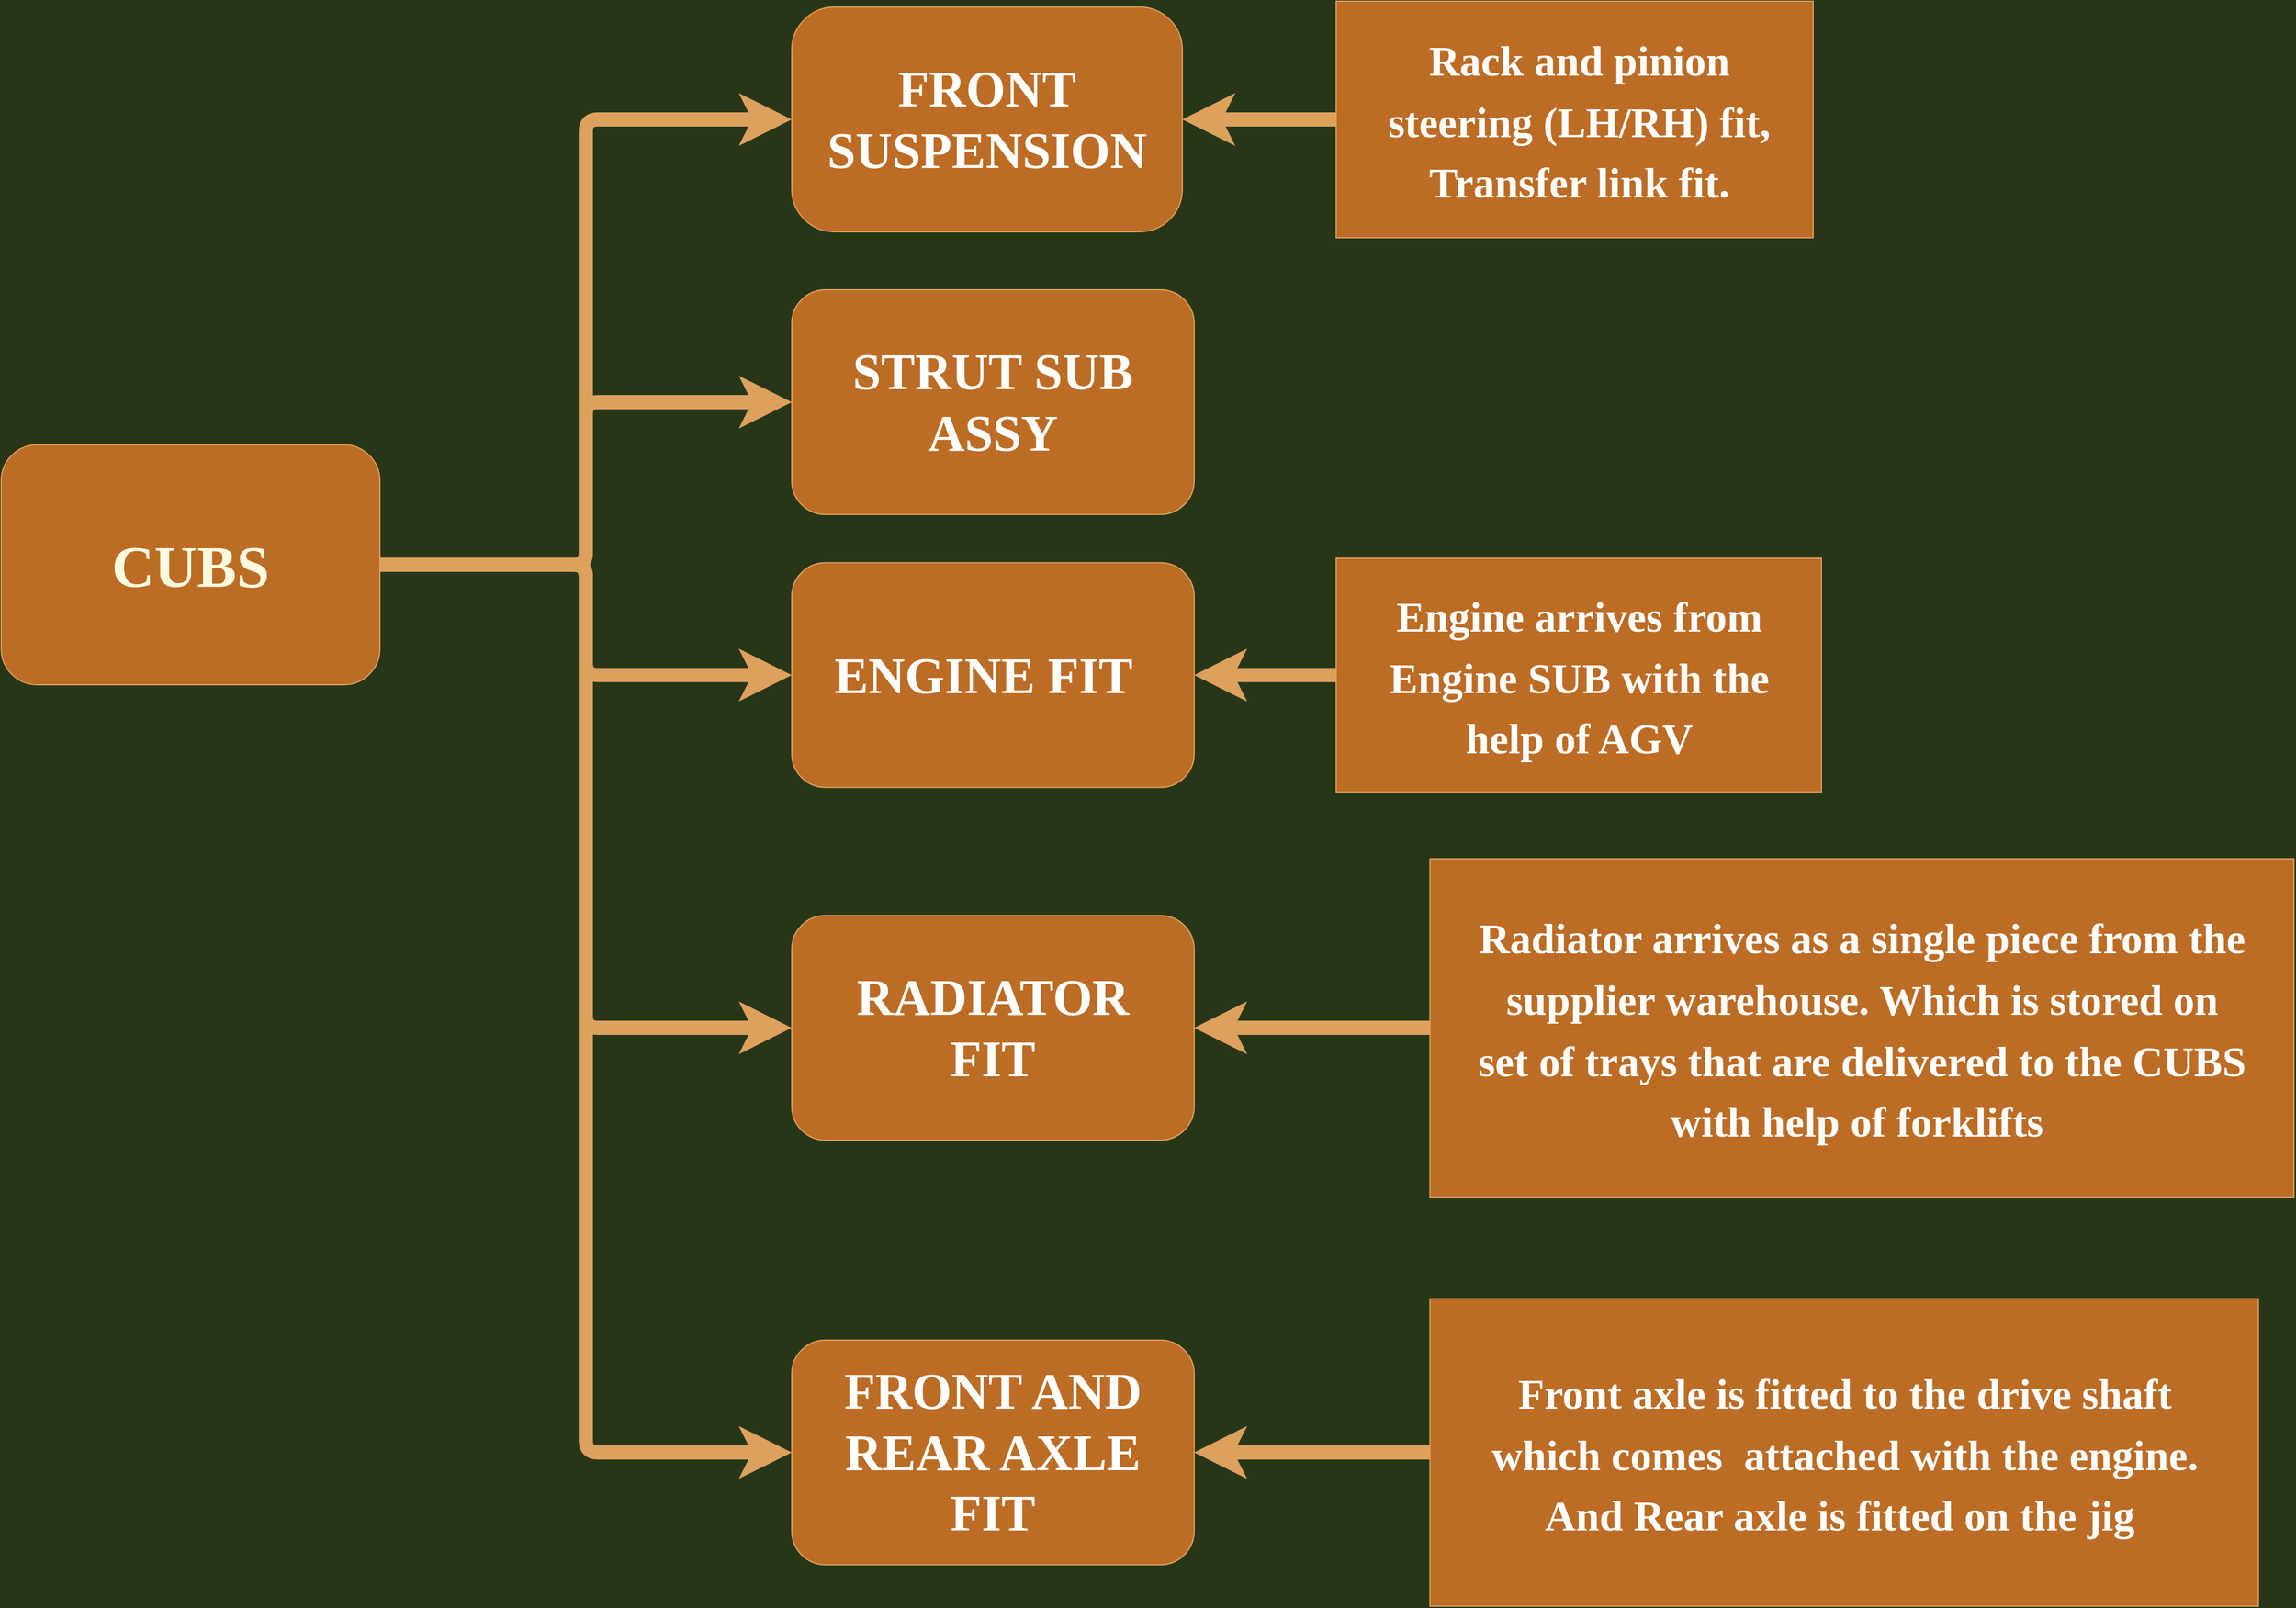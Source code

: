 <mxfile version="20.1.1" type="github">
  <diagram id="cRw-VYWoPvHANDeG3xPr" name="Page-1">
    <mxGraphModel dx="5743" dy="1573" grid="1" gridSize="10" guides="1" tooltips="1" connect="1" arrows="1" fold="1" page="1" pageScale="1" pageWidth="2336" pageHeight="1654" background="#283618" math="0" shadow="0">
      <root>
        <mxCell id="0" />
        <mxCell id="1" parent="0" />
        <mxCell id="abjZrDlXF4aJcoHiIfDN-7" style="edgeStyle=orthogonalEdgeStyle;curved=0;rounded=1;sketch=0;orthogonalLoop=1;jettySize=auto;html=1;entryX=0;entryY=0.5;entryDx=0;entryDy=0;fontFamily=Tahoma;fontSize=64;fontColor=#FFD505;strokeColor=#DDA15E;fillColor=#BC6C25;strokeWidth=12;" edge="1" parent="1" source="abjZrDlXF4aJcoHiIfDN-1" target="abjZrDlXF4aJcoHiIfDN-3">
          <mxGeometry relative="1" as="geometry" />
        </mxCell>
        <mxCell id="abjZrDlXF4aJcoHiIfDN-8" style="edgeStyle=orthogonalEdgeStyle;curved=0;rounded=1;sketch=0;orthogonalLoop=1;jettySize=auto;html=1;entryX=0;entryY=0.5;entryDx=0;entryDy=0;fontFamily=Tahoma;fontSize=64;fontColor=#FFD505;strokeColor=#DDA15E;fillColor=#BC6C25;strokeWidth=12;" edge="1" parent="1" source="abjZrDlXF4aJcoHiIfDN-1" target="abjZrDlXF4aJcoHiIfDN-4">
          <mxGeometry relative="1" as="geometry" />
        </mxCell>
        <mxCell id="abjZrDlXF4aJcoHiIfDN-10" style="edgeStyle=orthogonalEdgeStyle;curved=0;rounded=1;sketch=0;orthogonalLoop=1;jettySize=auto;html=1;entryX=0;entryY=0.5;entryDx=0;entryDy=0;fontFamily=Tahoma;fontSize=64;fontColor=#FFD505;strokeColor=#DDA15E;fillColor=#BC6C25;strokeWidth=12;" edge="1" parent="1" source="abjZrDlXF4aJcoHiIfDN-1" target="abjZrDlXF4aJcoHiIfDN-5">
          <mxGeometry relative="1" as="geometry" />
        </mxCell>
        <mxCell id="abjZrDlXF4aJcoHiIfDN-11" style="edgeStyle=orthogonalEdgeStyle;curved=0;rounded=1;sketch=0;orthogonalLoop=1;jettySize=auto;html=1;entryX=0;entryY=0.5;entryDx=0;entryDy=0;fontFamily=Tahoma;fontSize=64;fontColor=#FFD505;strokeColor=#DDA15E;fillColor=#BC6C25;strokeWidth=12;" edge="1" parent="1" source="abjZrDlXF4aJcoHiIfDN-1" target="abjZrDlXF4aJcoHiIfDN-6">
          <mxGeometry relative="1" as="geometry" />
        </mxCell>
        <mxCell id="abjZrDlXF4aJcoHiIfDN-44" style="edgeStyle=orthogonalEdgeStyle;curved=0;rounded=1;sketch=0;orthogonalLoop=1;jettySize=auto;html=1;entryX=0;entryY=0.5;entryDx=0;entryDy=0;fontFamily=Tahoma;fontSize=36;fontColor=#FFFFFF;strokeColor=#DDA15E;strokeWidth=12;fillColor=#BC6C25;" edge="1" parent="1" source="abjZrDlXF4aJcoHiIfDN-1" target="abjZrDlXF4aJcoHiIfDN-42">
          <mxGeometry relative="1" as="geometry" />
        </mxCell>
        <mxCell id="abjZrDlXF4aJcoHiIfDN-1" value="&lt;font face=&quot;Tahoma&quot; style=&quot;font-size: 50px;&quot;&gt;&lt;b&gt;CUBS&lt;/b&gt;&lt;/font&gt;" style="rounded=1;whiteSpace=wrap;html=1;sketch=0;fontColor=#FEFAE0;strokeColor=#DDA15E;fillColor=#BC6C25;" vertex="1" parent="1">
          <mxGeometry x="-2141" y="524" width="320" height="203" as="geometry" />
        </mxCell>
        <mxCell id="abjZrDlXF4aJcoHiIfDN-3" value="" style="rounded=1;whiteSpace=wrap;html=1;sketch=0;fontFamily=Tahoma;fontSize=64;fontColor=#FFD505;strokeColor=#DDA15E;fillColor=#BC6C25;arcSize=19;" vertex="1" parent="1">
          <mxGeometry x="-1473" y="154" width="330" height="190" as="geometry" />
        </mxCell>
        <mxCell id="abjZrDlXF4aJcoHiIfDN-4" value="" style="rounded=1;whiteSpace=wrap;html=1;sketch=0;fontFamily=Tahoma;fontSize=64;fontColor=#FFD505;strokeColor=#DDA15E;fillColor=#BC6C25;" vertex="1" parent="1">
          <mxGeometry x="-1473" y="623.75" width="340" height="190" as="geometry" />
        </mxCell>
        <mxCell id="abjZrDlXF4aJcoHiIfDN-5" value="" style="rounded=1;whiteSpace=wrap;html=1;sketch=0;fontFamily=Tahoma;fontSize=64;fontColor=#FFD505;strokeColor=#DDA15E;fillColor=#BC6C25;" vertex="1" parent="1">
          <mxGeometry x="-1473" y="922" width="340" height="190" as="geometry" />
        </mxCell>
        <mxCell id="abjZrDlXF4aJcoHiIfDN-6" value="" style="rounded=1;whiteSpace=wrap;html=1;sketch=0;fontFamily=Tahoma;fontSize=64;fontColor=#FFD505;strokeColor=#DDA15E;fillColor=#BC6C25;" vertex="1" parent="1">
          <mxGeometry x="-1473" y="1281" width="340" height="190" as="geometry" />
        </mxCell>
        <mxCell id="abjZrDlXF4aJcoHiIfDN-13" value="&lt;b&gt;FRONT SUSPENSION&lt;/b&gt;" style="text;html=1;strokeColor=none;fillColor=none;align=center;verticalAlign=middle;whiteSpace=wrap;rounded=0;sketch=0;fontFamily=Tahoma;fontSize=43;fontColor=#FFFFFF;" vertex="1" parent="1">
          <mxGeometry x="-1458" y="169" width="300" height="160" as="geometry" />
        </mxCell>
        <mxCell id="abjZrDlXF4aJcoHiIfDN-15" value="&lt;b&gt;ENGINE FIT&lt;/b&gt;" style="text;html=1;strokeColor=none;fillColor=none;align=center;verticalAlign=middle;whiteSpace=wrap;rounded=0;sketch=0;fontFamily=Tahoma;fontSize=43;fontColor=#FFFFFF;" vertex="1" parent="1">
          <mxGeometry x="-1461" y="638.75" width="300" height="160" as="geometry" />
        </mxCell>
        <mxCell id="abjZrDlXF4aJcoHiIfDN-16" value="&lt;b&gt;RADIATOR&lt;br&gt;FIT&lt;br&gt;&lt;/b&gt;" style="text;html=1;strokeColor=none;fillColor=none;align=center;verticalAlign=middle;whiteSpace=wrap;rounded=0;sketch=0;fontFamily=Tahoma;fontSize=43;fontColor=#FFFFFF;" vertex="1" parent="1">
          <mxGeometry x="-1453" y="937" width="300" height="160" as="geometry" />
        </mxCell>
        <mxCell id="abjZrDlXF4aJcoHiIfDN-17" value="&lt;b&gt;FRONT AND REAR AXLE FIT&lt;br&gt;&lt;/b&gt;" style="text;html=1;strokeColor=none;fillColor=none;align=center;verticalAlign=middle;whiteSpace=wrap;rounded=0;sketch=0;fontFamily=Tahoma;fontSize=43;fontColor=#FFFFFF;" vertex="1" parent="1">
          <mxGeometry x="-1453" y="1296" width="300" height="160" as="geometry" />
        </mxCell>
        <mxCell id="abjZrDlXF4aJcoHiIfDN-20" style="edgeStyle=orthogonalEdgeStyle;curved=0;rounded=1;sketch=0;orthogonalLoop=1;jettySize=auto;html=1;exitX=0;exitY=0.5;exitDx=0;exitDy=0;entryX=1;entryY=0.5;entryDx=0;entryDy=0;fontFamily=Tahoma;fontSize=40;fontColor=#FFFFFF;strokeColor=#DDA15E;strokeWidth=12;fillColor=#BC6C25;" edge="1" parent="1" source="abjZrDlXF4aJcoHiIfDN-19" target="abjZrDlXF4aJcoHiIfDN-4">
          <mxGeometry relative="1" as="geometry" />
        </mxCell>
        <mxCell id="abjZrDlXF4aJcoHiIfDN-19" value="" style="shape=step;perimeter=stepPerimeter;whiteSpace=wrap;html=1;fixedSize=1;rounded=0;sketch=0;fontFamily=Tahoma;fontSize=40;fontColor=#FFFFFF;strokeColor=#DDA15E;fillColor=#BC6C25;flipH=1;size=-10;" vertex="1" parent="1">
          <mxGeometry x="-1013" y="620" width="410" height="197.5" as="geometry" />
        </mxCell>
        <mxCell id="abjZrDlXF4aJcoHiIfDN-27" style="edgeStyle=orthogonalEdgeStyle;curved=0;rounded=1;sketch=0;orthogonalLoop=1;jettySize=auto;html=1;entryX=1;entryY=0.5;entryDx=0;entryDy=0;fontFamily=Tahoma;fontSize=35;fontColor=#FFFFFF;strokeColor=#DDA15E;strokeWidth=12;fillColor=#BC6C25;" edge="1" parent="1" source="abjZrDlXF4aJcoHiIfDN-23" target="abjZrDlXF4aJcoHiIfDN-3">
          <mxGeometry relative="1" as="geometry" />
        </mxCell>
        <mxCell id="abjZrDlXF4aJcoHiIfDN-23" value="" style="shape=step;perimeter=stepPerimeter;whiteSpace=wrap;html=1;fixedSize=1;rounded=0;sketch=0;fontFamily=Tahoma;fontSize=40;fontColor=#FFFFFF;strokeColor=#DDA15E;fillColor=#BC6C25;flipH=1;size=-10;" vertex="1" parent="1">
          <mxGeometry x="-1013" y="149" width="403" height="200" as="geometry" />
        </mxCell>
        <mxCell id="abjZrDlXF4aJcoHiIfDN-30" value="&lt;b&gt;&lt;font style=&quot;font-size: 36px;&quot;&gt;Rack and pinion steering (LH/RH) fit, Transfer link fit.&lt;/font&gt;&lt;/b&gt;" style="text;html=1;strokeColor=none;fillColor=none;align=center;verticalAlign=middle;whiteSpace=wrap;rounded=0;sketch=0;fontFamily=Tahoma;fontSize=43;fontColor=#FFFFFF;" vertex="1" parent="1">
          <mxGeometry x="-994.5" y="171.35" width="373" height="155.31" as="geometry" />
        </mxCell>
        <mxCell id="abjZrDlXF4aJcoHiIfDN-32" value="&lt;span style=&quot;font-size: 36px;&quot;&gt;&lt;b&gt;Engine arrives from Engine SUB with the help of AGV&lt;/b&gt;&lt;/span&gt;" style="text;html=1;strokeColor=none;fillColor=none;align=center;verticalAlign=middle;whiteSpace=wrap;rounded=0;sketch=0;fontFamily=Tahoma;fontSize=43;fontColor=#FFFFFF;" vertex="1" parent="1">
          <mxGeometry x="-990.5" y="641.09" width="365" height="155.31" as="geometry" />
        </mxCell>
        <mxCell id="abjZrDlXF4aJcoHiIfDN-39" style="edgeStyle=orthogonalEdgeStyle;curved=0;rounded=1;sketch=0;orthogonalLoop=1;jettySize=auto;html=1;exitX=0;exitY=0.5;exitDx=0;exitDy=0;entryX=1;entryY=0.5;entryDx=0;entryDy=0;fontFamily=Tahoma;fontSize=36;fontColor=#FFFFFF;strokeColor=#DDA15E;strokeWidth=12;fillColor=#BC6C25;" edge="1" parent="1" source="abjZrDlXF4aJcoHiIfDN-33" target="abjZrDlXF4aJcoHiIfDN-5">
          <mxGeometry relative="1" as="geometry" />
        </mxCell>
        <mxCell id="abjZrDlXF4aJcoHiIfDN-33" value="" style="shape=step;perimeter=stepPerimeter;whiteSpace=wrap;html=1;fixedSize=1;rounded=0;sketch=0;fontFamily=Tahoma;fontSize=40;fontColor=#FFFFFF;strokeColor=#DDA15E;fillColor=#BC6C25;flipH=1;size=-10;" vertex="1" parent="1">
          <mxGeometry x="-933.75" y="874" width="730" height="286" as="geometry" />
        </mxCell>
        <mxCell id="abjZrDlXF4aJcoHiIfDN-38" style="edgeStyle=orthogonalEdgeStyle;curved=0;rounded=1;sketch=0;orthogonalLoop=1;jettySize=auto;html=1;entryX=1;entryY=0.5;entryDx=0;entryDy=0;fontFamily=Tahoma;fontSize=36;fontColor=#FFFFFF;strokeColor=#DDA15E;strokeWidth=12;fillColor=#BC6C25;" edge="1" parent="1" source="abjZrDlXF4aJcoHiIfDN-35" target="abjZrDlXF4aJcoHiIfDN-6">
          <mxGeometry relative="1" as="geometry" />
        </mxCell>
        <mxCell id="abjZrDlXF4aJcoHiIfDN-35" value="" style="shape=step;perimeter=stepPerimeter;whiteSpace=wrap;html=1;fixedSize=1;rounded=0;sketch=0;fontFamily=Tahoma;fontSize=40;fontColor=#FFFFFF;strokeColor=#DDA15E;fillColor=#BC6C25;flipH=1;size=-10;" vertex="1" parent="1">
          <mxGeometry x="-933.75" y="1246" width="700" height="260" as="geometry" />
        </mxCell>
        <mxCell id="abjZrDlXF4aJcoHiIfDN-36" value="&lt;span style=&quot;font-size: 36px;&quot;&gt;&lt;b&gt;Front axle is fitted to the drive shaft which comes&amp;nbsp; attached with the engine. And Rear axle is fitted on the jig&amp;nbsp;&lt;/b&gt;&lt;/span&gt;" style="text;html=1;strokeColor=none;fillColor=none;align=center;verticalAlign=middle;whiteSpace=wrap;rounded=0;sketch=0;fontFamily=Tahoma;fontSize=43;fontColor=#FFFFFF;" vertex="1" parent="1">
          <mxGeometry x="-898.5" y="1256" width="630" height="240" as="geometry" />
        </mxCell>
        <mxCell id="abjZrDlXF4aJcoHiIfDN-40" value="&lt;span style=&quot;font-size: 36px;&quot;&gt;&lt;b&gt;Radiator arrives as a single piece from the supplier warehouse. Which is stored on set of trays that are delivered to the CUBS with help of forklifts&amp;nbsp;&lt;/b&gt;&lt;/span&gt;" style="text;html=1;strokeColor=none;fillColor=none;align=center;verticalAlign=middle;whiteSpace=wrap;rounded=0;sketch=0;fontFamily=Tahoma;fontSize=43;fontColor=#FFFFFF;" vertex="1" parent="1">
          <mxGeometry x="-894" y="908.17" width="650.5" height="217.66" as="geometry" />
        </mxCell>
        <mxCell id="abjZrDlXF4aJcoHiIfDN-42" value="" style="rounded=1;whiteSpace=wrap;html=1;sketch=0;fontFamily=Tahoma;fontSize=64;fontColor=#FFD505;strokeColor=#DDA15E;fillColor=#BC6C25;" vertex="1" parent="1">
          <mxGeometry x="-1473" y="393" width="340" height="190" as="geometry" />
        </mxCell>
        <mxCell id="abjZrDlXF4aJcoHiIfDN-43" value="&lt;b&gt;STRUT SUB ASSY&lt;br&gt;&lt;/b&gt;" style="text;html=1;strokeColor=none;fillColor=none;align=center;verticalAlign=middle;whiteSpace=wrap;rounded=0;sketch=0;fontFamily=Tahoma;fontSize=43;fontColor=#FFFFFF;" vertex="1" parent="1">
          <mxGeometry x="-1453" y="408" width="300" height="160" as="geometry" />
        </mxCell>
      </root>
    </mxGraphModel>
  </diagram>
</mxfile>
